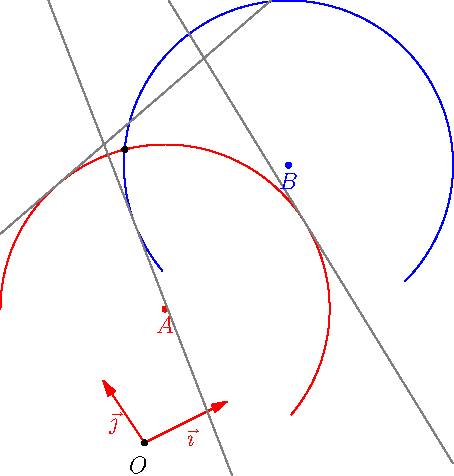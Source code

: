 import geometry;
size(8cm,0);

currentcoordsys=cartesiansystem((1,2),i=(1,0.5),j=(-0.5,.75));
show(currentcoordsys, xpen=invisible);

real R=2;

point A=(1,1.5);
dot("$A$",A,S,red);
point B=A+(2,1);
dot("$B$",B,S,blue);

arc a=arc(circle(A,R),-40,180);
arc b=arc(circle(B,R),-45,220);

draw(a,red);
draw(b,blue);

point M=intersectionpoints(a,b)[0];
dot(M);

/*<asyxml><view file="modules/geometry.asy" type="line" signature="tangent(explicit arc,point)"/></asyxml>*/
draw(tangent(a,M), grey);
draw(tangent(b,M), grey);

/*<asyxml><view file="modules/geometry.asy" type="line" signature="tangent(explicit arc,abscissa)"/></asyxml>*/
draw(tangent(a,angabscissa(45)), grey);
